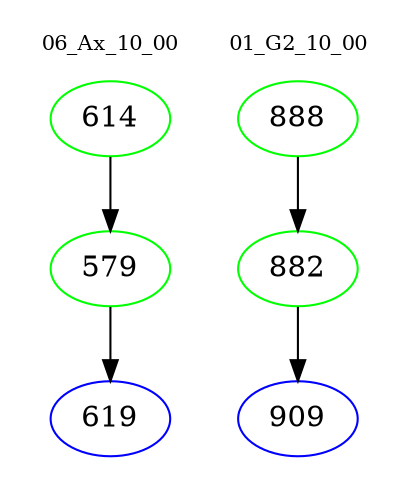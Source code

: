 digraph{
subgraph cluster_0 {
color = white
label = "06_Ax_10_00";
fontsize=10;
T0_614 [label="614", color="green"]
T0_614 -> T0_579 [color="black"]
T0_579 [label="579", color="green"]
T0_579 -> T0_619 [color="black"]
T0_619 [label="619", color="blue"]
}
subgraph cluster_1 {
color = white
label = "01_G2_10_00";
fontsize=10;
T1_888 [label="888", color="green"]
T1_888 -> T1_882 [color="black"]
T1_882 [label="882", color="green"]
T1_882 -> T1_909 [color="black"]
T1_909 [label="909", color="blue"]
}
}
